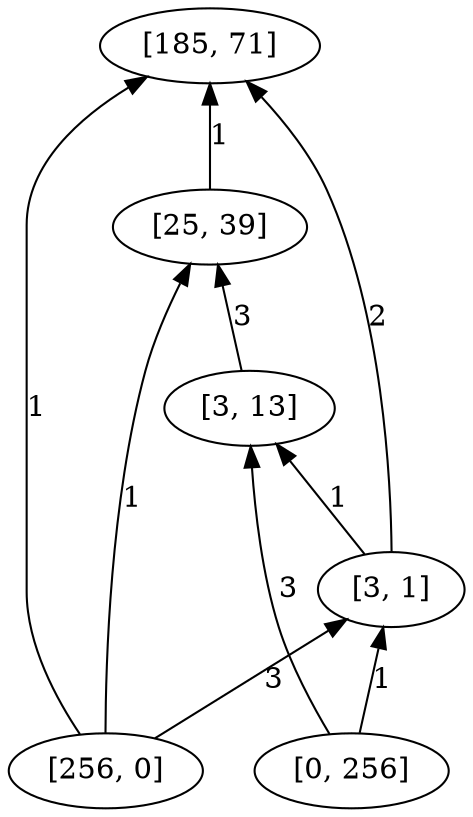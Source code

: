 digraph "DD" { 
rankdir = "BT" 
graph [ ordering = "out"];
5001 -> 1[label = "1"];
5001 -> 2[label = "1"];
5001 -> 4[label = "3"];
5002 -> 3[label = "3"];
5002 -> 4[label = "1"];
2 -> 1[label = "1"];
3 -> 2[label = "3"];
4 -> 1[label = "2"];
4 -> 3[label = "1"];
5001 [label = "[256, 0]",  shape = oval]
5002 [label = "[0, 256]",  shape = oval]
1 [label = "[185, 71]",  shape = oval]
2 [label = "[25, 39]",  shape = oval]
3 [label = "[3, 13]",  shape = oval]
4 [label = "[3, 1]",  shape = oval]
}
